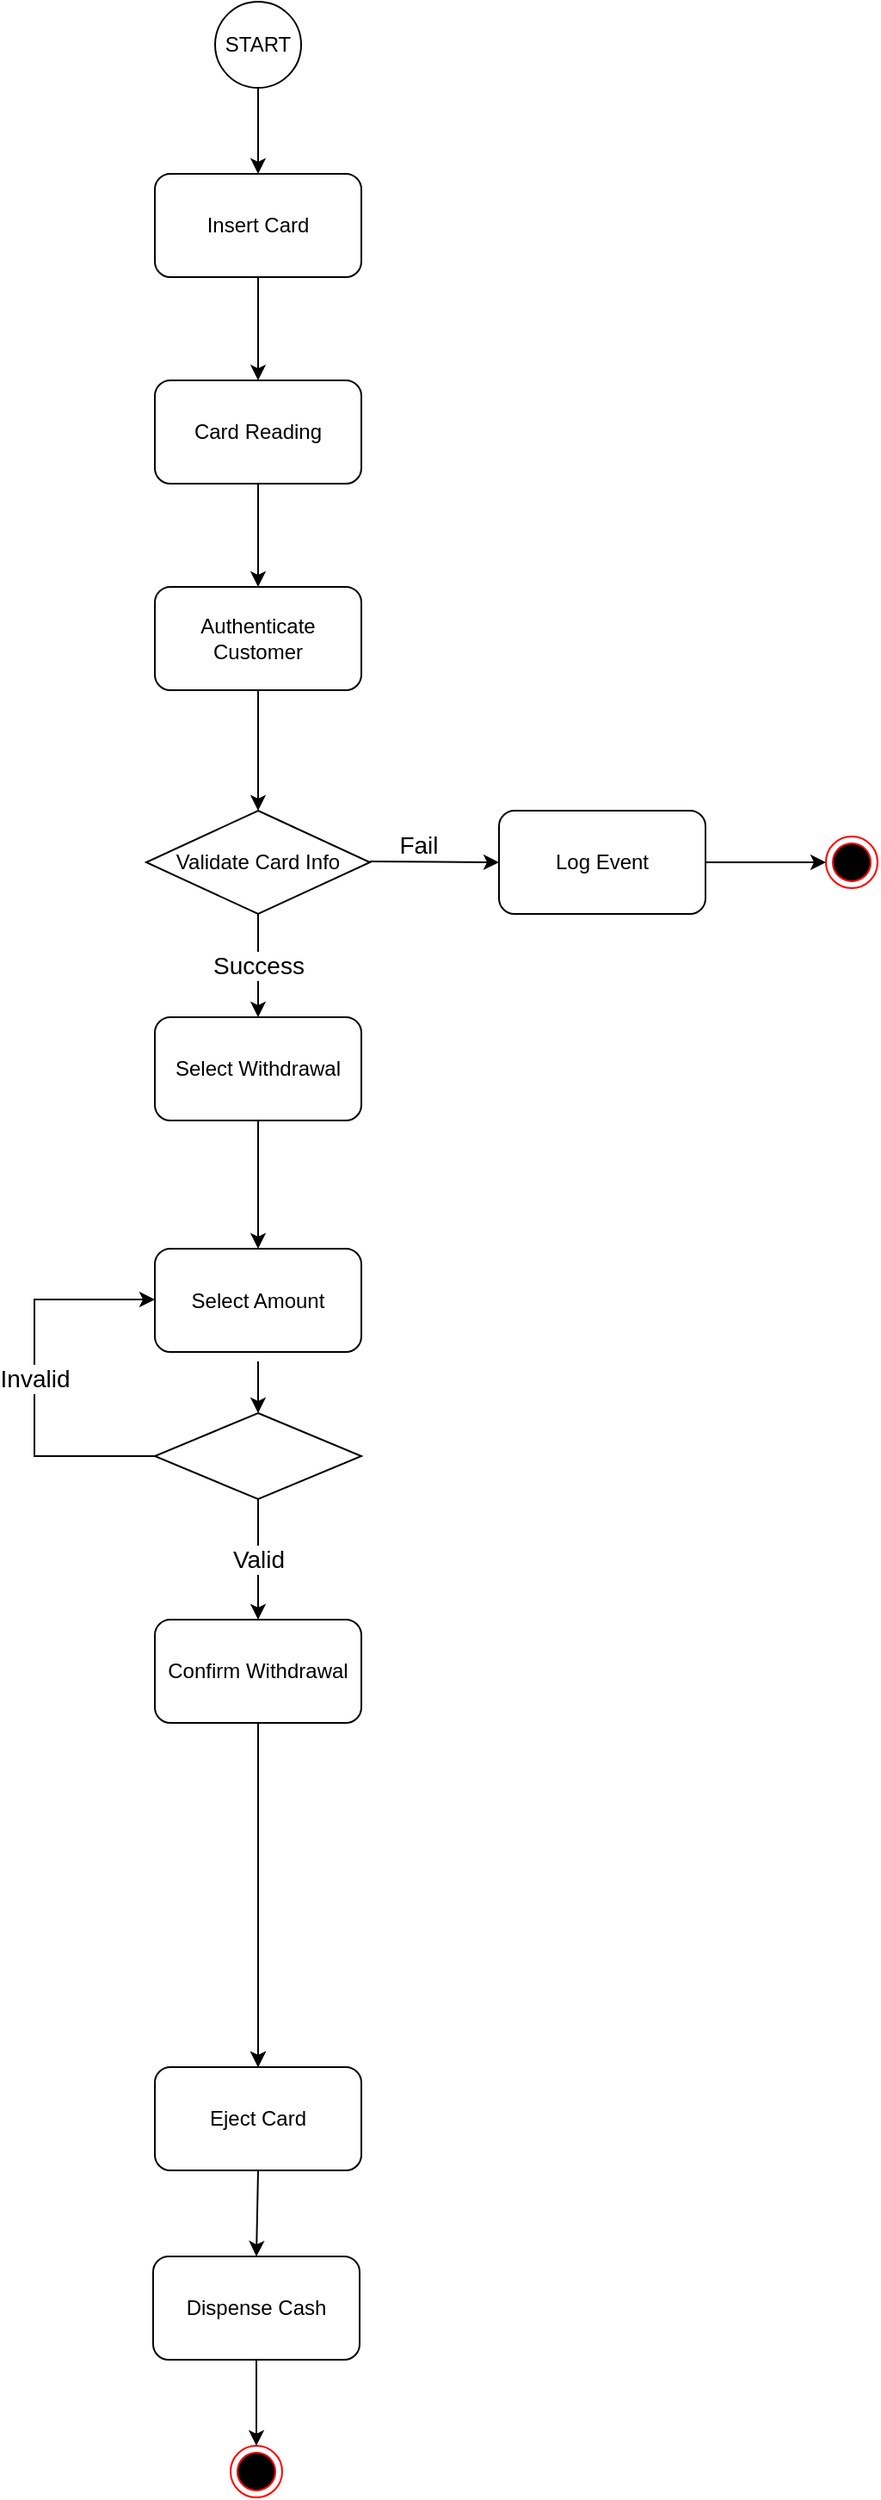 <mxfile version="22.0.3" type="github">
  <diagram name="1 oldal" id="GkW5v6QdE8gthZvtDdKc">
    <mxGraphModel dx="1434" dy="1951" grid="1" gridSize="10" guides="1" tooltips="1" connect="1" arrows="1" fold="1" page="1" pageScale="1" pageWidth="827" pageHeight="1169" math="0" shadow="0">
      <root>
        <mxCell id="0" />
        <mxCell id="1" parent="0" />
        <mxCell id="0JqXtLC-GLu_SXtswpP5-1" value="Insert Card" style="rounded=1;whiteSpace=wrap;html=1;" vertex="1" parent="1">
          <mxGeometry x="340" y="-70" width="120" height="60" as="geometry" />
        </mxCell>
        <mxCell id="0JqXtLC-GLu_SXtswpP5-2" value="Card Reading" style="rounded=1;whiteSpace=wrap;html=1;" vertex="1" parent="1">
          <mxGeometry x="340" y="50" width="120" height="60" as="geometry" />
        </mxCell>
        <mxCell id="0JqXtLC-GLu_SXtswpP5-3" value="Authenticate Customer" style="rounded=1;whiteSpace=wrap;html=1;" vertex="1" parent="1">
          <mxGeometry x="340" y="170" width="120" height="60" as="geometry" />
        </mxCell>
        <mxCell id="0JqXtLC-GLu_SXtswpP5-4" value="Select Withdrawal" style="rounded=1;whiteSpace=wrap;html=1;" vertex="1" parent="1">
          <mxGeometry x="340" y="420" width="120" height="60" as="geometry" />
        </mxCell>
        <mxCell id="0JqXtLC-GLu_SXtswpP5-5" value="Select Amount" style="rounded=1;whiteSpace=wrap;html=1;" vertex="1" parent="1">
          <mxGeometry x="340" y="554.5" width="120" height="60" as="geometry" />
        </mxCell>
        <mxCell id="0JqXtLC-GLu_SXtswpP5-30" value="" style="edgeStyle=orthogonalEdgeStyle;rounded=0;orthogonalLoop=1;jettySize=auto;html=1;" edge="1" parent="1" source="0JqXtLC-GLu_SXtswpP5-6" target="0JqXtLC-GLu_SXtswpP5-7">
          <mxGeometry relative="1" as="geometry" />
        </mxCell>
        <mxCell id="0JqXtLC-GLu_SXtswpP5-6" value="Confirm Withdrawal" style="rounded=1;whiteSpace=wrap;html=1;" vertex="1" parent="1">
          <mxGeometry x="340" y="770" width="120" height="60" as="geometry" />
        </mxCell>
        <mxCell id="0JqXtLC-GLu_SXtswpP5-7" value="Eject Card" style="rounded=1;whiteSpace=wrap;html=1;" vertex="1" parent="1">
          <mxGeometry x="340" y="1030" width="120" height="60" as="geometry" />
        </mxCell>
        <mxCell id="0JqXtLC-GLu_SXtswpP5-8" value="Dispense Cash" style="rounded=1;whiteSpace=wrap;html=1;" vertex="1" parent="1">
          <mxGeometry x="339" y="1140" width="120" height="60" as="geometry" />
        </mxCell>
        <mxCell id="0JqXtLC-GLu_SXtswpP5-9" value="" style="ellipse;html=1;shape=endState;fillColor=#000000;strokeColor=#ff0000;" vertex="1" parent="1">
          <mxGeometry x="384" y="1250" width="30" height="30" as="geometry" />
        </mxCell>
        <mxCell id="0JqXtLC-GLu_SXtswpP5-10" value="" style="endArrow=classic;html=1;rounded=0;entryX=0.5;entryY=0;entryDx=0;entryDy=0;exitX=0.5;exitY=1;exitDx=0;exitDy=0;" edge="1" parent="1" source="0JqXtLC-GLu_SXtswpP5-7" target="0JqXtLC-GLu_SXtswpP5-8">
          <mxGeometry width="50" height="50" relative="1" as="geometry">
            <mxPoint x="390" y="930" as="sourcePoint" />
            <mxPoint x="440" y="880" as="targetPoint" />
          </mxGeometry>
        </mxCell>
        <mxCell id="0JqXtLC-GLu_SXtswpP5-11" value="" style="endArrow=classic;html=1;rounded=0;entryX=0.5;entryY=0;entryDx=0;entryDy=0;exitX=0.5;exitY=1;exitDx=0;exitDy=0;" edge="1" parent="1" source="0JqXtLC-GLu_SXtswpP5-8" target="0JqXtLC-GLu_SXtswpP5-9">
          <mxGeometry width="50" height="50" relative="1" as="geometry">
            <mxPoint x="390" y="930" as="sourcePoint" />
            <mxPoint x="440" y="880" as="targetPoint" />
          </mxGeometry>
        </mxCell>
        <mxCell id="0JqXtLC-GLu_SXtswpP5-12" value="" style="endArrow=classic;html=1;rounded=0;entryX=0.5;entryY=0;entryDx=0;entryDy=0;exitX=0.5;exitY=1;exitDx=0;exitDy=0;" edge="1" parent="1" source="0JqXtLC-GLu_SXtswpP5-2" target="0JqXtLC-GLu_SXtswpP5-3">
          <mxGeometry width="50" height="50" relative="1" as="geometry">
            <mxPoint x="390" y="570" as="sourcePoint" />
            <mxPoint x="440" y="520" as="targetPoint" />
          </mxGeometry>
        </mxCell>
        <mxCell id="0JqXtLC-GLu_SXtswpP5-13" value="" style="endArrow=classic;html=1;rounded=0;exitX=0.5;exitY=1;exitDx=0;exitDy=0;" edge="1" parent="1" source="0JqXtLC-GLu_SXtswpP5-3">
          <mxGeometry width="50" height="50" relative="1" as="geometry">
            <mxPoint x="390" y="570" as="sourcePoint" />
            <mxPoint x="400" y="300" as="targetPoint" />
          </mxGeometry>
        </mxCell>
        <mxCell id="0JqXtLC-GLu_SXtswpP5-14" value="" style="endArrow=classic;html=1;rounded=0;entryX=0.5;entryY=0;entryDx=0;entryDy=0;exitX=0.5;exitY=1;exitDx=0;exitDy=0;" edge="1" parent="1" source="0JqXtLC-GLu_SXtswpP5-4" target="0JqXtLC-GLu_SXtswpP5-5">
          <mxGeometry width="50" height="50" relative="1" as="geometry">
            <mxPoint x="390" y="570" as="sourcePoint" />
            <mxPoint x="440" y="520" as="targetPoint" />
          </mxGeometry>
        </mxCell>
        <mxCell id="0JqXtLC-GLu_SXtswpP5-17" value="" style="endArrow=classic;html=1;rounded=0;entryX=0.5;entryY=0;entryDx=0;entryDy=0;exitX=0.5;exitY=1;exitDx=0;exitDy=0;" edge="1" parent="1" source="0JqXtLC-GLu_SXtswpP5-1" target="0JqXtLC-GLu_SXtswpP5-2">
          <mxGeometry width="50" height="50" relative="1" as="geometry">
            <mxPoint x="390" y="270" as="sourcePoint" />
            <mxPoint x="440" y="220" as="targetPoint" />
          </mxGeometry>
        </mxCell>
        <mxCell id="0JqXtLC-GLu_SXtswpP5-18" value="" style="endArrow=classic;html=1;rounded=0;exitX=0.5;exitY=1;exitDx=0;exitDy=0;entryX=0.5;entryY=0;entryDx=0;entryDy=0;" edge="1" parent="1" source="0JqXtLC-GLu_SXtswpP5-6" target="0JqXtLC-GLu_SXtswpP5-7">
          <mxGeometry width="50" height="50" relative="1" as="geometry">
            <mxPoint x="390" y="840" as="sourcePoint" />
            <mxPoint x="440" y="790" as="targetPoint" />
          </mxGeometry>
        </mxCell>
        <mxCell id="0JqXtLC-GLu_SXtswpP5-19" value="Validate Card Info" style="rhombus;whiteSpace=wrap;html=1;" vertex="1" parent="1">
          <mxGeometry x="335" y="300" width="130" height="60" as="geometry" />
        </mxCell>
        <mxCell id="0JqXtLC-GLu_SXtswpP5-20" value="START" style="ellipse;whiteSpace=wrap;html=1;aspect=fixed;" vertex="1" parent="1">
          <mxGeometry x="375" y="-170" width="50" height="50" as="geometry" />
        </mxCell>
        <mxCell id="0JqXtLC-GLu_SXtswpP5-21" value="" style="endArrow=classic;html=1;rounded=0;entryX=0.5;entryY=0;entryDx=0;entryDy=0;exitX=0.5;exitY=1;exitDx=0;exitDy=0;" edge="1" parent="1" source="0JqXtLC-GLu_SXtswpP5-20" target="0JqXtLC-GLu_SXtswpP5-1">
          <mxGeometry width="50" height="50" relative="1" as="geometry">
            <mxPoint x="390" y="330" as="sourcePoint" />
            <mxPoint x="440" y="280" as="targetPoint" />
          </mxGeometry>
        </mxCell>
        <mxCell id="0JqXtLC-GLu_SXtswpP5-22" value="" style="endArrow=classic;html=1;rounded=0;" edge="1" parent="1">
          <mxGeometry relative="1" as="geometry">
            <mxPoint x="465" y="329.5" as="sourcePoint" />
            <mxPoint x="540" y="330" as="targetPoint" />
          </mxGeometry>
        </mxCell>
        <mxCell id="0JqXtLC-GLu_SXtswpP5-23" value="&lt;font style=&quot;font-size: 14px;&quot;&gt;Fail&lt;/font&gt;" style="edgeLabel;resizable=0;html=1;align=center;verticalAlign=middle;" connectable="0" vertex="1" parent="0JqXtLC-GLu_SXtswpP5-22">
          <mxGeometry relative="1" as="geometry">
            <mxPoint x="-10" y="-10" as="offset" />
          </mxGeometry>
        </mxCell>
        <mxCell id="0JqXtLC-GLu_SXtswpP5-24" value="" style="endArrow=classic;html=1;rounded=0;entryX=0.5;entryY=0;entryDx=0;entryDy=0;exitX=0.5;exitY=1;exitDx=0;exitDy=0;" edge="1" parent="1" source="0JqXtLC-GLu_SXtswpP5-19" target="0JqXtLC-GLu_SXtswpP5-4">
          <mxGeometry relative="1" as="geometry">
            <mxPoint x="410" y="370" as="sourcePoint" />
            <mxPoint x="515" y="380" as="targetPoint" />
          </mxGeometry>
        </mxCell>
        <mxCell id="0JqXtLC-GLu_SXtswpP5-25" value="&lt;font style=&quot;font-size: 14px;&quot;&gt;Success&lt;/font&gt;" style="edgeLabel;resizable=0;html=1;align=center;verticalAlign=middle;" connectable="0" vertex="1" parent="0JqXtLC-GLu_SXtswpP5-24">
          <mxGeometry relative="1" as="geometry" />
        </mxCell>
        <mxCell id="0JqXtLC-GLu_SXtswpP5-26" value="Log Event" style="rounded=1;whiteSpace=wrap;html=1;" vertex="1" parent="1">
          <mxGeometry x="540" y="300" width="120" height="60" as="geometry" />
        </mxCell>
        <mxCell id="0JqXtLC-GLu_SXtswpP5-27" value="" style="endArrow=classic;html=1;rounded=0;exitX=1;exitY=0.5;exitDx=0;exitDy=0;" edge="1" parent="1" source="0JqXtLC-GLu_SXtswpP5-26">
          <mxGeometry width="50" height="50" relative="1" as="geometry">
            <mxPoint x="676.96" y="431.98" as="sourcePoint" />
            <mxPoint x="730" y="330" as="targetPoint" />
            <Array as="points">
              <mxPoint x="710" y="330" />
            </Array>
          </mxGeometry>
        </mxCell>
        <mxCell id="0JqXtLC-GLu_SXtswpP5-28" value="" style="ellipse;html=1;shape=endState;fillColor=#000000;strokeColor=#ff0000;" vertex="1" parent="1">
          <mxGeometry x="730" y="315" width="30" height="30" as="geometry" />
        </mxCell>
        <mxCell id="0JqXtLC-GLu_SXtswpP5-32" value="" style="rhombus;whiteSpace=wrap;html=1;" vertex="1" parent="1">
          <mxGeometry x="340" y="650" width="120" height="50" as="geometry" />
        </mxCell>
        <mxCell id="0JqXtLC-GLu_SXtswpP5-33" value="" style="endArrow=classic;html=1;rounded=0;exitX=0;exitY=0.5;exitDx=0;exitDy=0;" edge="1" parent="1" source="0JqXtLC-GLu_SXtswpP5-32">
          <mxGeometry relative="1" as="geometry">
            <mxPoint x="240" y="584" as="sourcePoint" />
            <mxPoint x="340" y="584" as="targetPoint" />
            <Array as="points">
              <mxPoint x="270" y="675" />
              <mxPoint x="270" y="584" />
            </Array>
          </mxGeometry>
        </mxCell>
        <mxCell id="0JqXtLC-GLu_SXtswpP5-34" value="&lt;font style=&quot;font-size: 14px;&quot;&gt;Invalid&lt;/font&gt;" style="edgeLabel;resizable=0;html=1;align=center;verticalAlign=middle;" connectable="0" vertex="1" parent="0JqXtLC-GLu_SXtswpP5-33">
          <mxGeometry relative="1" as="geometry" />
        </mxCell>
        <mxCell id="0JqXtLC-GLu_SXtswpP5-38" value="" style="endArrow=classic;html=1;rounded=0;entryX=0.5;entryY=0;entryDx=0;entryDy=0;" edge="1" parent="1" target="0JqXtLC-GLu_SXtswpP5-32">
          <mxGeometry width="50" height="50" relative="1" as="geometry">
            <mxPoint x="400" y="620" as="sourcePoint" />
            <mxPoint x="440" y="730" as="targetPoint" />
          </mxGeometry>
        </mxCell>
        <mxCell id="0JqXtLC-GLu_SXtswpP5-40" value="" style="endArrow=classic;html=1;rounded=0;exitX=0.5;exitY=1;exitDx=0;exitDy=0;entryX=0.5;entryY=0;entryDx=0;entryDy=0;" edge="1" parent="1" source="0JqXtLC-GLu_SXtswpP5-32" target="0JqXtLC-GLu_SXtswpP5-6">
          <mxGeometry relative="1" as="geometry">
            <mxPoint x="360" y="910" as="sourcePoint" />
            <mxPoint x="460" y="910" as="targetPoint" />
          </mxGeometry>
        </mxCell>
        <mxCell id="0JqXtLC-GLu_SXtswpP5-41" value="&lt;font style=&quot;font-size: 14px;&quot;&gt;Valid&lt;/font&gt;" style="edgeLabel;resizable=0;html=1;align=center;verticalAlign=middle;" connectable="0" vertex="1" parent="0JqXtLC-GLu_SXtswpP5-40">
          <mxGeometry relative="1" as="geometry" />
        </mxCell>
      </root>
    </mxGraphModel>
  </diagram>
</mxfile>
